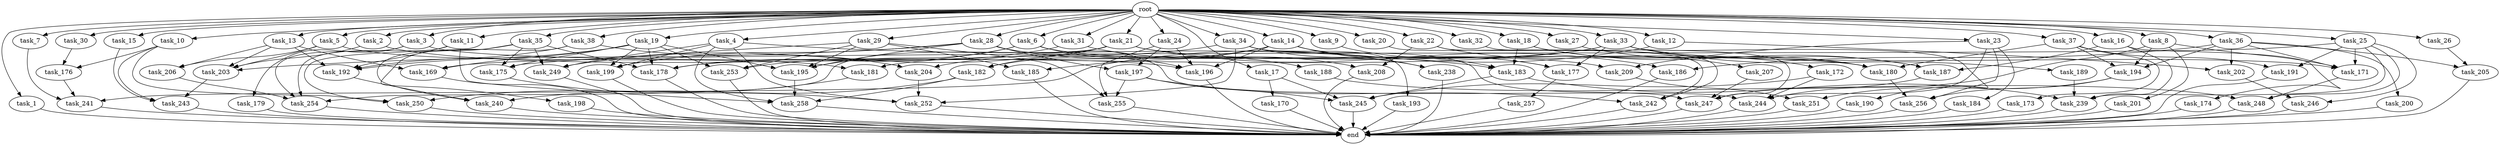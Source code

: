 digraph G {
  root [size="0.000000"];
  task_1 [size="2.048000"];
  task_2 [size="2.048000"];
  task_3 [size="2.048000"];
  task_4 [size="2.048000"];
  task_5 [size="2.048000"];
  task_6 [size="2.048000"];
  task_7 [size="2.048000"];
  task_8 [size="2.048000"];
  task_9 [size="2.048000"];
  task_10 [size="2.048000"];
  task_11 [size="2.048000"];
  task_12 [size="2.048000"];
  task_13 [size="2.048000"];
  task_14 [size="2.048000"];
  task_15 [size="2.048000"];
  task_16 [size="2.048000"];
  task_17 [size="2.048000"];
  task_18 [size="2.048000"];
  task_19 [size="2.048000"];
  task_20 [size="2.048000"];
  task_21 [size="2.048000"];
  task_22 [size="2.048000"];
  task_23 [size="2.048000"];
  task_24 [size="2.048000"];
  task_25 [size="2.048000"];
  task_26 [size="2.048000"];
  task_27 [size="2.048000"];
  task_28 [size="2.048000"];
  task_29 [size="2.048000"];
  task_30 [size="2.048000"];
  task_31 [size="2.048000"];
  task_32 [size="2.048000"];
  task_33 [size="2.048000"];
  task_34 [size="2.048000"];
  task_35 [size="2.048000"];
  task_36 [size="2.048000"];
  task_37 [size="2.048000"];
  task_38 [size="2.048000"];
  task_169 [size="1185410973.696000"];
  task_170 [size="618475290.624000"];
  task_171 [size="2903397892.096000"];
  task_172 [size="274877906.944000"];
  task_173 [size="68719476.736000"];
  task_174 [size="1391569403.904000"];
  task_175 [size="1425929142.272000"];
  task_176 [size="498216206.336000"];
  task_177 [size="841813590.016000"];
  task_178 [size="2319282339.840000"];
  task_179 [size="1099511627.776000"];
  task_180 [size="3951369912.320000"];
  task_181 [size="1717986918.400000"];
  task_182 [size="1546188226.560000"];
  task_183 [size="704374636.544000"];
  task_184 [size="1717986918.400000"];
  task_185 [size="309237645.312000"];
  task_186 [size="2010044694.528000"];
  task_187 [size="2284922601.472000"];
  task_188 [size="1391569403.904000"];
  task_189 [size="618475290.624000"];
  task_190 [size="618475290.624000"];
  task_191 [size="343597383.680000"];
  task_192 [size="3246995275.776000"];
  task_193 [size="618475290.624000"];
  task_194 [size="2078764171.264000"];
  task_195 [size="2817498546.176000"];
  task_196 [size="3367254360.064000"];
  task_197 [size="2783138807.808000"];
  task_198 [size="1717986918.400000"];
  task_199 [size="2508260900.864000"];
  task_200 [size="618475290.624000"];
  task_201 [size="1391569403.904000"];
  task_202 [size="893353197.568000"];
  task_203 [size="3951369912.320000"];
  task_204 [size="2336462209.024000"];
  task_205 [size="687194767.360000"];
  task_206 [size="1168231104.512000"];
  task_207 [size="274877906.944000"];
  task_208 [size="1666447310.848000"];
  task_209 [size="2147483648.000000"];
  task_238 [size="773094113.280000"];
  task_239 [size="4157528342.528000"];
  task_240 [size="2216203124.736000"];
  task_241 [size="979252543.488000"];
  task_242 [size="1803886264.320000"];
  task_243 [size="1185410973.696000"];
  task_244 [size="5342939316.224000"];
  task_245 [size="3659312136.192000"];
  task_246 [size="893353197.568000"];
  task_247 [size="2886218022.912000"];
  task_248 [size="773094113.280000"];
  task_249 [size="2095944040.448000"];
  task_250 [size="1597727834.112000"];
  task_251 [size="223338299.392000"];
  task_252 [size="2422361554.944000"];
  task_253 [size="2388001816.576000"];
  task_254 [size="4501125726.208000"];
  task_255 [size="2645699854.336000"];
  task_256 [size="1941325217.792000"];
  task_257 [size="1099511627.776000"];
  task_258 [size="3229815406.592000"];
  end [size="0.000000"];

  root -> task_1 [size="1.000000"];
  root -> task_2 [size="1.000000"];
  root -> task_3 [size="1.000000"];
  root -> task_4 [size="1.000000"];
  root -> task_5 [size="1.000000"];
  root -> task_6 [size="1.000000"];
  root -> task_7 [size="1.000000"];
  root -> task_8 [size="1.000000"];
  root -> task_9 [size="1.000000"];
  root -> task_10 [size="1.000000"];
  root -> task_11 [size="1.000000"];
  root -> task_12 [size="1.000000"];
  root -> task_13 [size="1.000000"];
  root -> task_14 [size="1.000000"];
  root -> task_15 [size="1.000000"];
  root -> task_16 [size="1.000000"];
  root -> task_17 [size="1.000000"];
  root -> task_18 [size="1.000000"];
  root -> task_19 [size="1.000000"];
  root -> task_20 [size="1.000000"];
  root -> task_21 [size="1.000000"];
  root -> task_22 [size="1.000000"];
  root -> task_23 [size="1.000000"];
  root -> task_24 [size="1.000000"];
  root -> task_25 [size="1.000000"];
  root -> task_26 [size="1.000000"];
  root -> task_27 [size="1.000000"];
  root -> task_28 [size="1.000000"];
  root -> task_29 [size="1.000000"];
  root -> task_30 [size="1.000000"];
  root -> task_31 [size="1.000000"];
  root -> task_32 [size="1.000000"];
  root -> task_33 [size="1.000000"];
  root -> task_34 [size="1.000000"];
  root -> task_35 [size="1.000000"];
  root -> task_36 [size="1.000000"];
  root -> task_37 [size="1.000000"];
  root -> task_38 [size="1.000000"];
  task_1 -> end [size="1.000000"];
  task_2 -> task_196 [size="679477248.000000"];
  task_2 -> task_203 [size="679477248.000000"];
  task_3 -> task_179 [size="536870912.000000"];
  task_3 -> task_180 [size="536870912.000000"];
  task_3 -> task_254 [size="536870912.000000"];
  task_4 -> task_183 [size="134217728.000000"];
  task_4 -> task_199 [size="134217728.000000"];
  task_4 -> task_249 [size="134217728.000000"];
  task_4 -> task_252 [size="134217728.000000"];
  task_4 -> task_258 [size="134217728.000000"];
  task_5 -> task_181 [size="536870912.000000"];
  task_5 -> task_203 [size="536870912.000000"];
  task_5 -> task_206 [size="536870912.000000"];
  task_6 -> task_178 [size="209715200.000000"];
  task_6 -> task_195 [size="209715200.000000"];
  task_6 -> task_196 [size="209715200.000000"];
  task_6 -> task_209 [size="209715200.000000"];
  task_7 -> task_241 [size="134217728.000000"];
  task_8 -> task_171 [size="679477248.000000"];
  task_8 -> task_194 [size="679477248.000000"];
  task_8 -> task_201 [size="679477248.000000"];
  task_8 -> task_244 [size="679477248.000000"];
  task_9 -> task_177 [size="33554432.000000"];
  task_10 -> task_176 [size="33554432.000000"];
  task_10 -> task_243 [size="33554432.000000"];
  task_10 -> task_250 [size="33554432.000000"];
  task_11 -> task_192 [size="301989888.000000"];
  task_11 -> task_254 [size="301989888.000000"];
  task_11 -> task_258 [size="301989888.000000"];
  task_12 -> task_202 [size="134217728.000000"];
  task_12 -> task_241 [size="134217728.000000"];
  task_13 -> task_169 [size="33554432.000000"];
  task_13 -> task_192 [size="33554432.000000"];
  task_13 -> task_203 [size="33554432.000000"];
  task_13 -> task_206 [size="33554432.000000"];
  task_14 -> task_177 [size="75497472.000000"];
  task_14 -> task_182 [size="75497472.000000"];
  task_14 -> task_183 [size="75497472.000000"];
  task_14 -> task_185 [size="75497472.000000"];
  task_14 -> task_196 [size="75497472.000000"];
  task_14 -> task_238 [size="75497472.000000"];
  task_15 -> task_243 [size="134217728.000000"];
  task_16 -> task_174 [size="679477248.000000"];
  task_16 -> task_187 [size="679477248.000000"];
  task_16 -> task_239 [size="679477248.000000"];
  task_17 -> task_170 [size="301989888.000000"];
  task_17 -> task_245 [size="301989888.000000"];
  task_18 -> task_172 [size="134217728.000000"];
  task_18 -> task_183 [size="134217728.000000"];
  task_18 -> task_187 [size="134217728.000000"];
  task_19 -> task_169 [size="411041792.000000"];
  task_19 -> task_175 [size="411041792.000000"];
  task_19 -> task_178 [size="411041792.000000"];
  task_19 -> task_192 [size="411041792.000000"];
  task_19 -> task_195 [size="411041792.000000"];
  task_19 -> task_199 [size="411041792.000000"];
  task_19 -> task_253 [size="411041792.000000"];
  task_20 -> task_242 [size="209715200.000000"];
  task_21 -> task_180 [size="679477248.000000"];
  task_21 -> task_182 [size="679477248.000000"];
  task_21 -> task_186 [size="679477248.000000"];
  task_21 -> task_249 [size="679477248.000000"];
  task_21 -> task_254 [size="679477248.000000"];
  task_22 -> task_207 [size="134217728.000000"];
  task_22 -> task_208 [size="134217728.000000"];
  task_22 -> task_242 [size="134217728.000000"];
  task_23 -> task_184 [size="838860800.000000"];
  task_23 -> task_209 [size="838860800.000000"];
  task_23 -> task_244 [size="838860800.000000"];
  task_23 -> task_256 [size="838860800.000000"];
  task_24 -> task_196 [size="679477248.000000"];
  task_24 -> task_197 [size="679477248.000000"];
  task_24 -> task_255 [size="679477248.000000"];
  task_25 -> task_169 [size="134217728.000000"];
  task_25 -> task_171 [size="134217728.000000"];
  task_25 -> task_191 [size="134217728.000000"];
  task_25 -> task_239 [size="134217728.000000"];
  task_25 -> task_246 [size="134217728.000000"];
  task_25 -> task_248 [size="134217728.000000"];
  task_26 -> task_205 [size="33554432.000000"];
  task_27 -> task_180 [size="679477248.000000"];
  task_28 -> task_188 [size="679477248.000000"];
  task_28 -> task_195 [size="679477248.000000"];
  task_28 -> task_197 [size="679477248.000000"];
  task_28 -> task_199 [size="679477248.000000"];
  task_28 -> task_203 [size="679477248.000000"];
  task_28 -> task_244 [size="679477248.000000"];
  task_29 -> task_175 [size="75497472.000000"];
  task_29 -> task_185 [size="75497472.000000"];
  task_29 -> task_195 [size="75497472.000000"];
  task_29 -> task_253 [size="75497472.000000"];
  task_29 -> task_255 [size="75497472.000000"];
  task_30 -> task_176 [size="209715200.000000"];
  task_31 -> task_208 [size="679477248.000000"];
  task_31 -> task_253 [size="679477248.000000"];
  task_32 -> task_247 [size="33554432.000000"];
  task_33 -> task_171 [size="301989888.000000"];
  task_33 -> task_177 [size="301989888.000000"];
  task_33 -> task_178 [size="301989888.000000"];
  task_33 -> task_181 [size="301989888.000000"];
  task_33 -> task_187 [size="301989888.000000"];
  task_33 -> task_189 [size="301989888.000000"];
  task_33 -> task_190 [size="301989888.000000"];
  task_34 -> task_193 [size="301989888.000000"];
  task_34 -> task_204 [size="301989888.000000"];
  task_34 -> task_238 [size="301989888.000000"];
  task_34 -> task_247 [size="301989888.000000"];
  task_34 -> task_252 [size="301989888.000000"];
  task_35 -> task_175 [size="209715200.000000"];
  task_35 -> task_178 [size="209715200.000000"];
  task_35 -> task_240 [size="209715200.000000"];
  task_35 -> task_249 [size="209715200.000000"];
  task_35 -> task_250 [size="209715200.000000"];
  task_36 -> task_171 [size="301989888.000000"];
  task_36 -> task_186 [size="301989888.000000"];
  task_36 -> task_194 [size="301989888.000000"];
  task_36 -> task_200 [size="301989888.000000"];
  task_36 -> task_202 [size="301989888.000000"];
  task_36 -> task_205 [size="301989888.000000"];
  task_37 -> task_173 [size="33554432.000000"];
  task_37 -> task_180 [size="33554432.000000"];
  task_37 -> task_191 [size="33554432.000000"];
  task_37 -> task_194 [size="33554432.000000"];
  task_38 -> task_192 [size="838860800.000000"];
  task_38 -> task_198 [size="838860800.000000"];
  task_38 -> task_204 [size="838860800.000000"];
  task_169 -> end [size="1.000000"];
  task_170 -> end [size="1.000000"];
  task_171 -> task_248 [size="209715200.000000"];
  task_172 -> task_244 [size="411041792.000000"];
  task_172 -> task_245 [size="411041792.000000"];
  task_173 -> end [size="1.000000"];
  task_174 -> end [size="1.000000"];
  task_175 -> task_252 [size="209715200.000000"];
  task_176 -> task_241 [size="209715200.000000"];
  task_177 -> task_257 [size="536870912.000000"];
  task_178 -> end [size="1.000000"];
  task_179 -> end [size="1.000000"];
  task_180 -> task_256 [size="75497472.000000"];
  task_181 -> task_250 [size="536870912.000000"];
  task_182 -> task_240 [size="838860800.000000"];
  task_182 -> task_258 [size="838860800.000000"];
  task_183 -> task_239 [size="536870912.000000"];
  task_183 -> task_245 [size="536870912.000000"];
  task_184 -> end [size="1.000000"];
  task_185 -> end [size="1.000000"];
  task_186 -> end [size="1.000000"];
  task_187 -> task_247 [size="536870912.000000"];
  task_188 -> task_248 [size="33554432.000000"];
  task_189 -> task_239 [size="679477248.000000"];
  task_190 -> end [size="1.000000"];
  task_191 -> end [size="1.000000"];
  task_192 -> task_240 [size="33554432.000000"];
  task_193 -> end [size="1.000000"];
  task_194 -> task_251 [size="33554432.000000"];
  task_194 -> task_256 [size="33554432.000000"];
  task_195 -> task_258 [size="301989888.000000"];
  task_196 -> end [size="1.000000"];
  task_197 -> task_242 [size="536870912.000000"];
  task_197 -> task_245 [size="536870912.000000"];
  task_197 -> task_255 [size="536870912.000000"];
  task_198 -> end [size="1.000000"];
  task_199 -> end [size="1.000000"];
  task_200 -> end [size="1.000000"];
  task_201 -> end [size="1.000000"];
  task_202 -> task_246 [size="301989888.000000"];
  task_203 -> task_243 [size="411041792.000000"];
  task_204 -> task_252 [size="536870912.000000"];
  task_205 -> end [size="1.000000"];
  task_206 -> task_254 [size="679477248.000000"];
  task_207 -> task_247 [size="536870912.000000"];
  task_208 -> end [size="1.000000"];
  task_209 -> task_251 [size="75497472.000000"];
  task_238 -> end [size="1.000000"];
  task_239 -> end [size="1.000000"];
  task_240 -> end [size="1.000000"];
  task_241 -> end [size="1.000000"];
  task_242 -> end [size="1.000000"];
  task_243 -> end [size="1.000000"];
  task_244 -> end [size="1.000000"];
  task_245 -> end [size="1.000000"];
  task_246 -> end [size="1.000000"];
  task_247 -> end [size="1.000000"];
  task_248 -> end [size="1.000000"];
  task_249 -> end [size="1.000000"];
  task_250 -> end [size="1.000000"];
  task_251 -> end [size="1.000000"];
  task_252 -> end [size="1.000000"];
  task_253 -> end [size="1.000000"];
  task_254 -> end [size="1.000000"];
  task_255 -> end [size="1.000000"];
  task_256 -> end [size="1.000000"];
  task_257 -> end [size="1.000000"];
  task_258 -> end [size="1.000000"];
}
